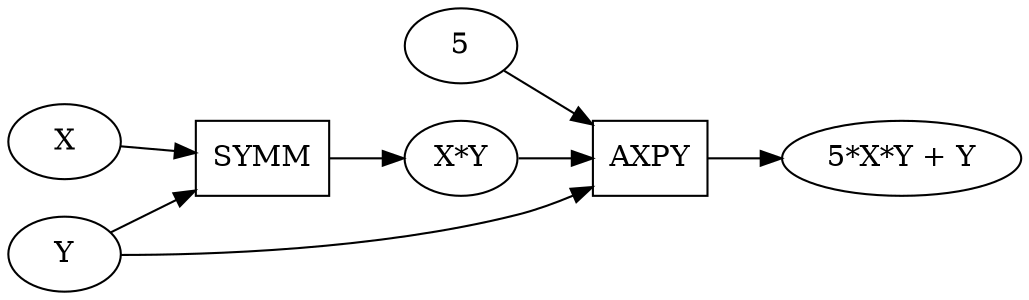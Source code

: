 
digraph{

rankdir=LR

"5" [shape=ellipse]
"X*Y" [shape=ellipse]
"Y" [shape=ellipse]
"5*X*Y + Y" [shape=ellipse]
"X" [shape=ellipse]

"[1, X, Y, 0, Y] -> SYMM -> [X*Y]" [shape=box, label="SYMM"]
"[5, X*Y, Y] -> AXPY -> [5*X*Y + Y]" [shape=box, label="AXPY"]

"X" -> "[1, X, Y, 0, Y] -> SYMM -> [X*Y]"
"Y" -> "[1, X, Y, 0, Y] -> SYMM -> [X*Y]"
"[1, X, Y, 0, Y] -> SYMM -> [X*Y]" -> "X*Y"
"5" -> "[5, X*Y, Y] -> AXPY -> [5*X*Y + Y]"
"X*Y" -> "[5, X*Y, Y] -> AXPY -> [5*X*Y + Y]"
"Y" -> "[5, X*Y, Y] -> AXPY -> [5*X*Y + Y]"
"[5, X*Y, Y] -> AXPY -> [5*X*Y + Y]" -> "5*X*Y + Y"
}
